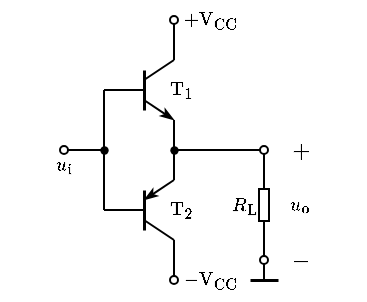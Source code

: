 <mxfile version="17.2.1" type="device"><diagram id="BemRmMkBOOhYxVB64Z45" name="第 1 页"><mxGraphModel dx="262" dy="190" grid="1" gridSize="5" guides="1" tooltips="1" connect="1" arrows="1" fold="1" page="1" pageScale="1" pageWidth="827" pageHeight="1169" math="1" shadow="0"><root><mxCell id="0"/><mxCell id="1" parent="0"/><mxCell id="vXFXbMDCdZLlAbPSv79T-1" value="" style="group" vertex="1" connectable="0" parent="1"><mxGeometry x="200" y="180" width="30" height="30" as="geometry"/></mxCell><mxCell id="vXFXbMDCdZLlAbPSv79T-2" value="" style="endArrow=none;html=1;rounded=0;" edge="1" parent="vXFXbMDCdZLlAbPSv79T-1"><mxGeometry width="50" height="50" relative="1" as="geometry"><mxPoint y="15" as="sourcePoint"/><mxPoint x="15" y="15" as="targetPoint"/></mxGeometry></mxCell><mxCell id="vXFXbMDCdZLlAbPSv79T-3" value="" style="endArrow=none;html=1;rounded=0;strokeWidth=1.5;" edge="1" parent="vXFXbMDCdZLlAbPSv79T-1"><mxGeometry width="50" height="50" relative="1" as="geometry"><mxPoint x="15" y="25" as="sourcePoint"/><mxPoint x="15" y="5" as="targetPoint"/></mxGeometry></mxCell><mxCell id="vXFXbMDCdZLlAbPSv79T-4" value="" style="endArrow=none;html=1;rounded=0;" edge="1" parent="vXFXbMDCdZLlAbPSv79T-1"><mxGeometry width="50" height="50" relative="1" as="geometry"><mxPoint x="15" y="10" as="sourcePoint"/><mxPoint x="30" as="targetPoint"/></mxGeometry></mxCell><mxCell id="vXFXbMDCdZLlAbPSv79T-5" value="" style="endArrow=classicThin;html=1;rounded=0;endFill=1;endSize=4;startSize=4;" edge="1" parent="vXFXbMDCdZLlAbPSv79T-1"><mxGeometry width="50" height="50" relative="1" as="geometry"><mxPoint x="15" y="20" as="sourcePoint"/><mxPoint x="30" y="30" as="targetPoint"/></mxGeometry></mxCell><mxCell id="vXFXbMDCdZLlAbPSv79T-6" value="" style="group" vertex="1" connectable="0" parent="1"><mxGeometry x="200" y="240" width="30" height="30" as="geometry"/></mxCell><mxCell id="vXFXbMDCdZLlAbPSv79T-7" value="" style="endArrow=none;html=1;rounded=0;" edge="1" parent="vXFXbMDCdZLlAbPSv79T-6"><mxGeometry width="50" height="50" relative="1" as="geometry"><mxPoint y="15" as="sourcePoint"/><mxPoint x="15" y="15" as="targetPoint"/></mxGeometry></mxCell><mxCell id="vXFXbMDCdZLlAbPSv79T-8" value="" style="endArrow=none;html=1;rounded=0;strokeWidth=1.5;" edge="1" parent="vXFXbMDCdZLlAbPSv79T-6"><mxGeometry width="50" height="50" relative="1" as="geometry"><mxPoint x="15" y="25" as="sourcePoint"/><mxPoint x="15" y="5" as="targetPoint"/></mxGeometry></mxCell><mxCell id="vXFXbMDCdZLlAbPSv79T-9" value="" style="endArrow=none;html=1;rounded=0;" edge="1" parent="vXFXbMDCdZLlAbPSv79T-6"><mxGeometry width="50" height="50" relative="1" as="geometry"><mxPoint x="15" y="20" as="sourcePoint"/><mxPoint x="30" y="30" as="targetPoint"/></mxGeometry></mxCell><mxCell id="vXFXbMDCdZLlAbPSv79T-10" value="" style="endArrow=classicThin;html=1;rounded=0;endFill=1;endSize=4;startSize=4;" edge="1" parent="vXFXbMDCdZLlAbPSv79T-6"><mxGeometry width="50" height="50" relative="1" as="geometry"><mxPoint x="30" as="sourcePoint"/><mxPoint x="15" y="10" as="targetPoint"/></mxGeometry></mxCell><mxCell id="vXFXbMDCdZLlAbPSv79T-11" value="" style="endArrow=none;html=1;rounded=0;" edge="1" parent="1"><mxGeometry width="50" height="50" relative="1" as="geometry"><mxPoint x="230" y="240" as="sourcePoint"/><mxPoint x="230" y="210" as="targetPoint"/></mxGeometry></mxCell><mxCell id="vXFXbMDCdZLlAbPSv79T-12" value="" style="endArrow=none;html=1;rounded=0;" edge="1" parent="1"><mxGeometry width="50" height="50" relative="1" as="geometry"><mxPoint x="230" y="225" as="sourcePoint"/><mxPoint x="273" y="225" as="targetPoint"/></mxGeometry></mxCell><mxCell id="vXFXbMDCdZLlAbPSv79T-15" value="$$R_\mathrm{L}$$" style="text;html=1;resizable=1;autosize=1;align=center;verticalAlign=middle;points=[];fillColor=none;strokeColor=none;rounded=0;fontSize=8;movable=1;rotatable=1;deletable=1;editable=1;connectable=0;allowArrows=0;" vertex="1" parent="1"><mxGeometry x="255" y="245" width="20" height="15" as="geometry"/></mxCell><mxCell id="vXFXbMDCdZLlAbPSv79T-16" value="" style="endArrow=none;html=1;rounded=0;fontSize=10;startSize=4;endSize=4;entryX=1;entryY=0.5;entryDx=0;entryDy=0;entryPerimeter=0;startArrow=oval;startFill=0;" edge="1" parent="1" target="vXFXbMDCdZLlAbPSv79T-17"><mxGeometry width="50" height="50" relative="1" as="geometry"><mxPoint x="275" y="225" as="sourcePoint"/><mxPoint x="472" y="195.5" as="targetPoint"/></mxGeometry></mxCell><mxCell id="vXFXbMDCdZLlAbPSv79T-17" value="" style="pointerEvents=1;verticalLabelPosition=bottom;shadow=0;dashed=0;align=center;html=1;verticalAlign=top;shape=mxgraph.electrical.resistors.resistor_1;fontSize=10;direction=north;allowArrows=0;" vertex="1" parent="1"><mxGeometry x="272.5" y="240" width="5" height="25" as="geometry"/></mxCell><mxCell id="vXFXbMDCdZLlAbPSv79T-18" value="" style="endArrow=oval;html=1;rounded=0;fontSize=10;startSize=4;endSize=4;exitX=0;exitY=0.5;exitDx=0;exitDy=0;exitPerimeter=0;endFill=0;" edge="1" parent="1" source="vXFXbMDCdZLlAbPSv79T-17"><mxGeometry width="50" height="50" relative="1" as="geometry"><mxPoint x="364.5" y="180.5" as="sourcePoint"/><mxPoint x="275" y="280" as="targetPoint"/></mxGeometry></mxCell><mxCell id="vXFXbMDCdZLlAbPSv79T-21" value="" style="endArrow=none;html=1;rounded=0;" edge="1" parent="1"><mxGeometry width="50" height="50" relative="1" as="geometry"><mxPoint x="275" y="290" as="sourcePoint"/><mxPoint x="275" y="282" as="targetPoint"/></mxGeometry></mxCell><mxCell id="vXFXbMDCdZLlAbPSv79T-22" value="" style="endArrow=none;html=1;rounded=0;strokeWidth=1.5;" edge="1" parent="1"><mxGeometry width="50" height="50" relative="1" as="geometry"><mxPoint x="268" y="290" as="sourcePoint"/><mxPoint x="282" y="290" as="targetPoint"/></mxGeometry></mxCell><mxCell id="vXFXbMDCdZLlAbPSv79T-23" value="" style="endArrow=none;html=1;rounded=0;strokeWidth=1;endFill=0;startArrow=oval;startFill=0;startSize=4;endSize=4;" edge="1" parent="1"><mxGeometry width="50" height="50" relative="1" as="geometry"><mxPoint x="230" y="290" as="sourcePoint"/><mxPoint x="230" y="270" as="targetPoint"/></mxGeometry></mxCell><mxCell id="vXFXbMDCdZLlAbPSv79T-24" value="" style="endArrow=oval;html=1;rounded=0;strokeWidth=1;endFill=0;startArrow=none;startFill=0;startSize=4;endSize=4;" edge="1" parent="1"><mxGeometry width="50" height="50" relative="1" as="geometry"><mxPoint x="230" y="180" as="sourcePoint"/><mxPoint x="230" y="160" as="targetPoint"/></mxGeometry></mxCell><mxCell id="vXFXbMDCdZLlAbPSv79T-25" value="" style="endArrow=none;html=1;rounded=0;startSize=4;endSize=4;strokeWidth=1;" edge="1" parent="1"><mxGeometry width="50" height="50" relative="1" as="geometry"><mxPoint x="195" y="195" as="sourcePoint"/><mxPoint x="200" y="195" as="targetPoint"/></mxGeometry></mxCell><mxCell id="vXFXbMDCdZLlAbPSv79T-26" value="" style="endArrow=none;html=1;rounded=0;startSize=4;endSize=4;strokeWidth=1;" edge="1" parent="1"><mxGeometry width="50" height="50" relative="1" as="geometry"><mxPoint x="195" y="255" as="sourcePoint"/><mxPoint x="200" y="255" as="targetPoint"/></mxGeometry></mxCell><mxCell id="vXFXbMDCdZLlAbPSv79T-27" value="" style="endArrow=none;html=1;rounded=0;startSize=4;endSize=4;strokeWidth=1;" edge="1" parent="1"><mxGeometry width="50" height="50" relative="1" as="geometry"><mxPoint x="195" y="255" as="sourcePoint"/><mxPoint x="195" y="195" as="targetPoint"/></mxGeometry></mxCell><mxCell id="vXFXbMDCdZLlAbPSv79T-28" value="" style="endArrow=none;html=1;rounded=0;startSize=4;endSize=4;strokeWidth=1;startArrow=oval;startFill=0;" edge="1" parent="1"><mxGeometry width="50" height="50" relative="1" as="geometry"><mxPoint x="175" y="225" as="sourcePoint"/><mxPoint x="195" y="225" as="targetPoint"/></mxGeometry></mxCell><mxCell id="vXFXbMDCdZLlAbPSv79T-29" value="$$u_\mathrm{o}$$" style="text;html=1;align=center;verticalAlign=middle;resizable=1;points=[];autosize=1;strokeColor=none;fillColor=none;fontSize=8;movable=1;rotatable=1;deletable=1;editable=1;connectable=0;" vertex="1" parent="1"><mxGeometry x="285" y="245" width="15" height="15" as="geometry"/></mxCell><mxCell id="vXFXbMDCdZLlAbPSv79T-30" value="$$+$$" style="text;html=1;align=center;verticalAlign=middle;resizable=1;points=[];autosize=1;strokeColor=none;fillColor=none;fontSize=10;movable=1;rotatable=1;deletable=1;editable=1;connectable=0;" vertex="1" parent="1"><mxGeometry x="285" y="220" width="15" height="10" as="geometry"/></mxCell><mxCell id="vXFXbMDCdZLlAbPSv79T-31" value="$$-$$" style="text;html=1;align=center;verticalAlign=middle;resizable=1;points=[];autosize=1;strokeColor=none;fillColor=none;fontSize=10;movable=1;rotatable=1;deletable=1;editable=1;connectable=0;" vertex="1" parent="1"><mxGeometry x="285" y="275" width="15" height="10" as="geometry"/></mxCell><mxCell id="vXFXbMDCdZLlAbPSv79T-32" value="$$\mathrm{T}_2$$" style="text;html=1;align=center;verticalAlign=middle;resizable=1;points=[];autosize=1;strokeColor=none;fillColor=none;fontSize=8;movable=1;rotatable=1;deletable=1;editable=1;connectable=1;" vertex="1" parent="1"><mxGeometry x="225" y="250" width="15" height="10" as="geometry"/></mxCell><mxCell id="vXFXbMDCdZLlAbPSv79T-33" value="$$\mathrm{T}_1$$" style="text;html=1;align=center;verticalAlign=middle;resizable=1;points=[];autosize=1;strokeColor=none;fillColor=none;fontSize=8;movable=1;rotatable=1;deletable=1;editable=1;connectable=1;" vertex="1" parent="1"><mxGeometry x="225" y="190" width="15" height="10" as="geometry"/></mxCell><mxCell id="vXFXbMDCdZLlAbPSv79T-34" value="$$+\mathrm{V}_\mathrm{CC}$$" style="text;html=1;align=center;verticalAlign=middle;resizable=1;points=[];autosize=1;strokeColor=none;fillColor=none;fontSize=8;movable=1;rotatable=1;deletable=1;editable=1;connectable=1;" vertex="1" parent="1"><mxGeometry x="230" y="150" width="35" height="20" as="geometry"/></mxCell><mxCell id="vXFXbMDCdZLlAbPSv79T-35" value="$$-\mathrm{V}_\mathrm{CC}$$" style="text;html=1;align=center;verticalAlign=middle;resizable=1;points=[];autosize=1;strokeColor=none;fillColor=none;fontSize=8;movable=1;rotatable=1;deletable=1;editable=1;connectable=1;" vertex="1" parent="1"><mxGeometry x="230" y="280" width="35" height="20" as="geometry"/></mxCell><mxCell id="vXFXbMDCdZLlAbPSv79T-36" value="$$u_\mathrm{i}$$" style="text;html=1;align=center;verticalAlign=middle;resizable=1;points=[];autosize=1;strokeColor=none;fillColor=none;fontSize=8;movable=1;rotatable=1;deletable=1;editable=1;connectable=1;" vertex="1" parent="1"><mxGeometry x="165" y="225" width="20" height="15" as="geometry"/></mxCell><mxCell id="vXFXbMDCdZLlAbPSv79T-37" value="" style="shape=waypoint;sketch=0;fillStyle=solid;size=6;pointerEvents=1;points=[];fillColor=none;resizable=1;rotatable=1;perimeter=centerPerimeter;snapToPoint=1;fontSize=8;strokeWidth=0.1;movable=1;deletable=1;editable=1;connectable=1;" vertex="1" parent="1"><mxGeometry x="190" y="220" width="10" height="10" as="geometry"/></mxCell><mxCell id="vXFXbMDCdZLlAbPSv79T-39" value="" style="shape=waypoint;sketch=0;fillStyle=solid;size=6;pointerEvents=1;points=[];fillColor=none;resizable=1;rotatable=1;perimeter=centerPerimeter;snapToPoint=1;fontSize=8;strokeWidth=0.1;movable=1;deletable=1;editable=1;connectable=1;" vertex="1" parent="1"><mxGeometry x="225" y="220" width="10" height="10" as="geometry"/></mxCell></root></mxGraphModel></diagram></mxfile>